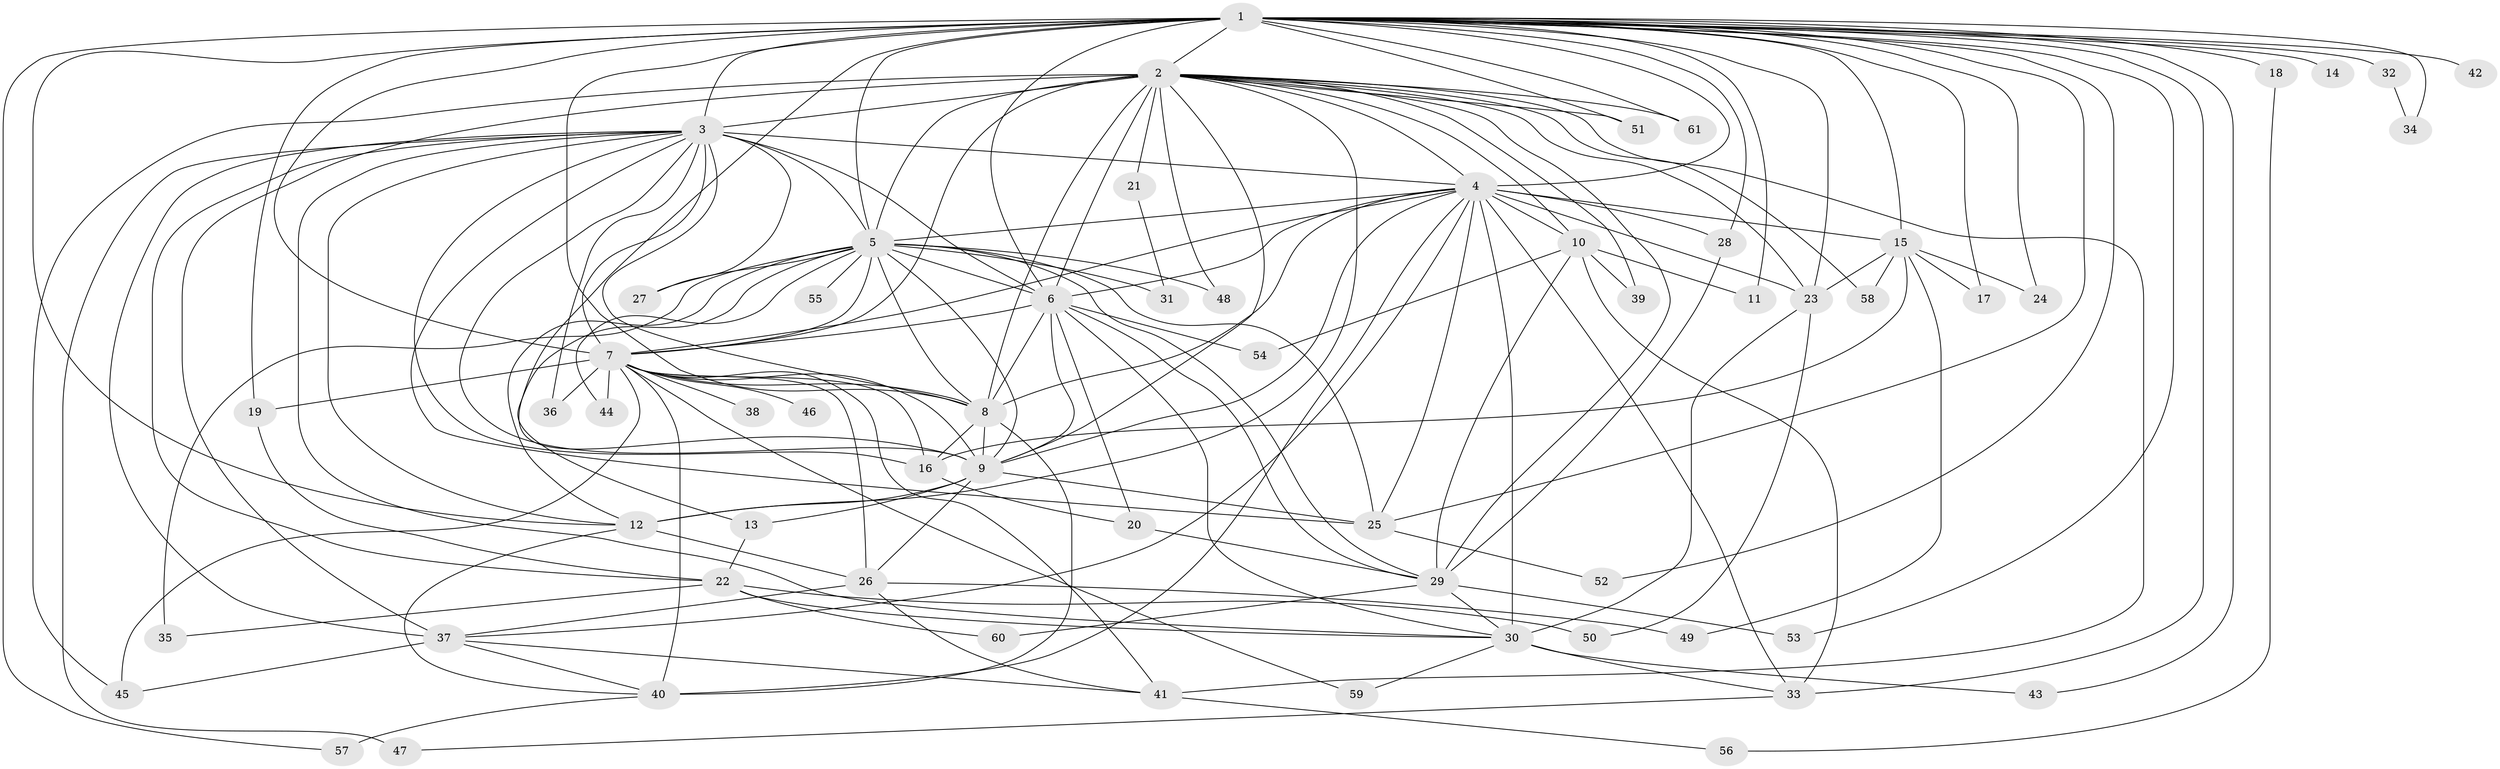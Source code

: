 // original degree distribution, {29: 0.008264462809917356, 24: 0.008264462809917356, 22: 0.01652892561983471, 17: 0.008264462809917356, 26: 0.008264462809917356, 23: 0.01652892561983471, 14: 0.008264462809917356, 25: 0.008264462809917356, 7: 0.024793388429752067, 2: 0.5371900826446281, 6: 0.008264462809917356, 3: 0.2231404958677686, 9: 0.008264462809917356, 5: 0.049586776859504134, 4: 0.06611570247933884}
// Generated by graph-tools (version 1.1) at 2025/35/03/09/25 02:35:06]
// undirected, 61 vertices, 162 edges
graph export_dot {
graph [start="1"]
  node [color=gray90,style=filled];
  1;
  2;
  3;
  4;
  5;
  6;
  7;
  8;
  9;
  10;
  11;
  12;
  13;
  14;
  15;
  16;
  17;
  18;
  19;
  20;
  21;
  22;
  23;
  24;
  25;
  26;
  27;
  28;
  29;
  30;
  31;
  32;
  33;
  34;
  35;
  36;
  37;
  38;
  39;
  40;
  41;
  42;
  43;
  44;
  45;
  46;
  47;
  48;
  49;
  50;
  51;
  52;
  53;
  54;
  55;
  56;
  57;
  58;
  59;
  60;
  61;
  1 -- 2 [weight=3.0];
  1 -- 3 [weight=1.0];
  1 -- 4 [weight=4.0];
  1 -- 5 [weight=3.0];
  1 -- 6 [weight=1.0];
  1 -- 7 [weight=3.0];
  1 -- 8 [weight=11.0];
  1 -- 9 [weight=1.0];
  1 -- 11 [weight=1.0];
  1 -- 12 [weight=1.0];
  1 -- 14 [weight=1.0];
  1 -- 15 [weight=2.0];
  1 -- 17 [weight=2.0];
  1 -- 18 [weight=2.0];
  1 -- 19 [weight=2.0];
  1 -- 23 [weight=1.0];
  1 -- 24 [weight=1.0];
  1 -- 25 [weight=1.0];
  1 -- 28 [weight=1.0];
  1 -- 32 [weight=1.0];
  1 -- 33 [weight=2.0];
  1 -- 34 [weight=1.0];
  1 -- 42 [weight=2.0];
  1 -- 43 [weight=1.0];
  1 -- 51 [weight=1.0];
  1 -- 52 [weight=1.0];
  1 -- 53 [weight=1.0];
  1 -- 57 [weight=1.0];
  1 -- 61 [weight=1.0];
  2 -- 3 [weight=3.0];
  2 -- 4 [weight=2.0];
  2 -- 5 [weight=3.0];
  2 -- 6 [weight=3.0];
  2 -- 7 [weight=2.0];
  2 -- 8 [weight=3.0];
  2 -- 9 [weight=2.0];
  2 -- 10 [weight=1.0];
  2 -- 12 [weight=1.0];
  2 -- 21 [weight=1.0];
  2 -- 23 [weight=1.0];
  2 -- 29 [weight=2.0];
  2 -- 37 [weight=2.0];
  2 -- 39 [weight=1.0];
  2 -- 41 [weight=1.0];
  2 -- 45 [weight=1.0];
  2 -- 48 [weight=1.0];
  2 -- 51 [weight=1.0];
  2 -- 58 [weight=1.0];
  2 -- 61 [weight=1.0];
  3 -- 4 [weight=2.0];
  3 -- 5 [weight=1.0];
  3 -- 6 [weight=1.0];
  3 -- 7 [weight=2.0];
  3 -- 8 [weight=1.0];
  3 -- 9 [weight=1.0];
  3 -- 12 [weight=2.0];
  3 -- 16 [weight=1.0];
  3 -- 22 [weight=1.0];
  3 -- 25 [weight=1.0];
  3 -- 27 [weight=1.0];
  3 -- 30 [weight=1.0];
  3 -- 36 [weight=1.0];
  3 -- 37 [weight=1.0];
  3 -- 47 [weight=1.0];
  4 -- 5 [weight=1.0];
  4 -- 6 [weight=1.0];
  4 -- 7 [weight=1.0];
  4 -- 8 [weight=1.0];
  4 -- 9 [weight=1.0];
  4 -- 10 [weight=1.0];
  4 -- 15 [weight=1.0];
  4 -- 23 [weight=2.0];
  4 -- 25 [weight=1.0];
  4 -- 28 [weight=1.0];
  4 -- 30 [weight=5.0];
  4 -- 33 [weight=1.0];
  4 -- 37 [weight=1.0];
  4 -- 40 [weight=1.0];
  5 -- 6 [weight=1.0];
  5 -- 7 [weight=1.0];
  5 -- 8 [weight=1.0];
  5 -- 9 [weight=1.0];
  5 -- 12 [weight=1.0];
  5 -- 13 [weight=1.0];
  5 -- 25 [weight=1.0];
  5 -- 27 [weight=1.0];
  5 -- 29 [weight=1.0];
  5 -- 31 [weight=1.0];
  5 -- 35 [weight=1.0];
  5 -- 44 [weight=1.0];
  5 -- 48 [weight=1.0];
  5 -- 55 [weight=1.0];
  6 -- 7 [weight=1.0];
  6 -- 8 [weight=1.0];
  6 -- 9 [weight=2.0];
  6 -- 20 [weight=1.0];
  6 -- 29 [weight=1.0];
  6 -- 30 [weight=1.0];
  6 -- 54 [weight=1.0];
  7 -- 8 [weight=1.0];
  7 -- 9 [weight=1.0];
  7 -- 16 [weight=1.0];
  7 -- 19 [weight=1.0];
  7 -- 26 [weight=1.0];
  7 -- 36 [weight=1.0];
  7 -- 38 [weight=1.0];
  7 -- 40 [weight=1.0];
  7 -- 41 [weight=1.0];
  7 -- 44 [weight=1.0];
  7 -- 45 [weight=1.0];
  7 -- 46 [weight=1.0];
  7 -- 59 [weight=1.0];
  8 -- 9 [weight=2.0];
  8 -- 16 [weight=1.0];
  8 -- 40 [weight=1.0];
  9 -- 12 [weight=7.0];
  9 -- 13 [weight=2.0];
  9 -- 25 [weight=1.0];
  9 -- 26 [weight=1.0];
  10 -- 11 [weight=1.0];
  10 -- 29 [weight=1.0];
  10 -- 33 [weight=1.0];
  10 -- 39 [weight=1.0];
  10 -- 54 [weight=1.0];
  12 -- 26 [weight=1.0];
  12 -- 40 [weight=1.0];
  13 -- 22 [weight=1.0];
  15 -- 16 [weight=1.0];
  15 -- 17 [weight=1.0];
  15 -- 23 [weight=2.0];
  15 -- 24 [weight=1.0];
  15 -- 49 [weight=1.0];
  15 -- 58 [weight=1.0];
  16 -- 20 [weight=1.0];
  18 -- 56 [weight=1.0];
  19 -- 22 [weight=1.0];
  20 -- 29 [weight=1.0];
  21 -- 31 [weight=1.0];
  22 -- 30 [weight=1.0];
  22 -- 35 [weight=1.0];
  22 -- 50 [weight=1.0];
  22 -- 60 [weight=1.0];
  23 -- 30 [weight=1.0];
  23 -- 50 [weight=1.0];
  25 -- 52 [weight=1.0];
  26 -- 37 [weight=1.0];
  26 -- 41 [weight=1.0];
  26 -- 49 [weight=1.0];
  28 -- 29 [weight=1.0];
  29 -- 30 [weight=1.0];
  29 -- 53 [weight=1.0];
  29 -- 60 [weight=1.0];
  30 -- 33 [weight=1.0];
  30 -- 43 [weight=1.0];
  30 -- 59 [weight=1.0];
  32 -- 34 [weight=1.0];
  33 -- 47 [weight=1.0];
  37 -- 40 [weight=1.0];
  37 -- 41 [weight=1.0];
  37 -- 45 [weight=1.0];
  40 -- 57 [weight=1.0];
  41 -- 56 [weight=1.0];
}
